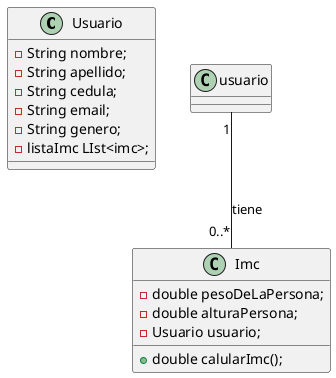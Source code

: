 @startuml clases 
class Usuario {
- String nombre;
- String apellido;
- String cedula;
- String email;
- String genero;
- listaImc LIst<imc>;
}
class Imc{
- double pesoDeLaPersona;
- double alturaPersona;
- Usuario usuario;
+ double calularImc();
}

usuario "1" -- "0..*" Imc: tiene
@enduml